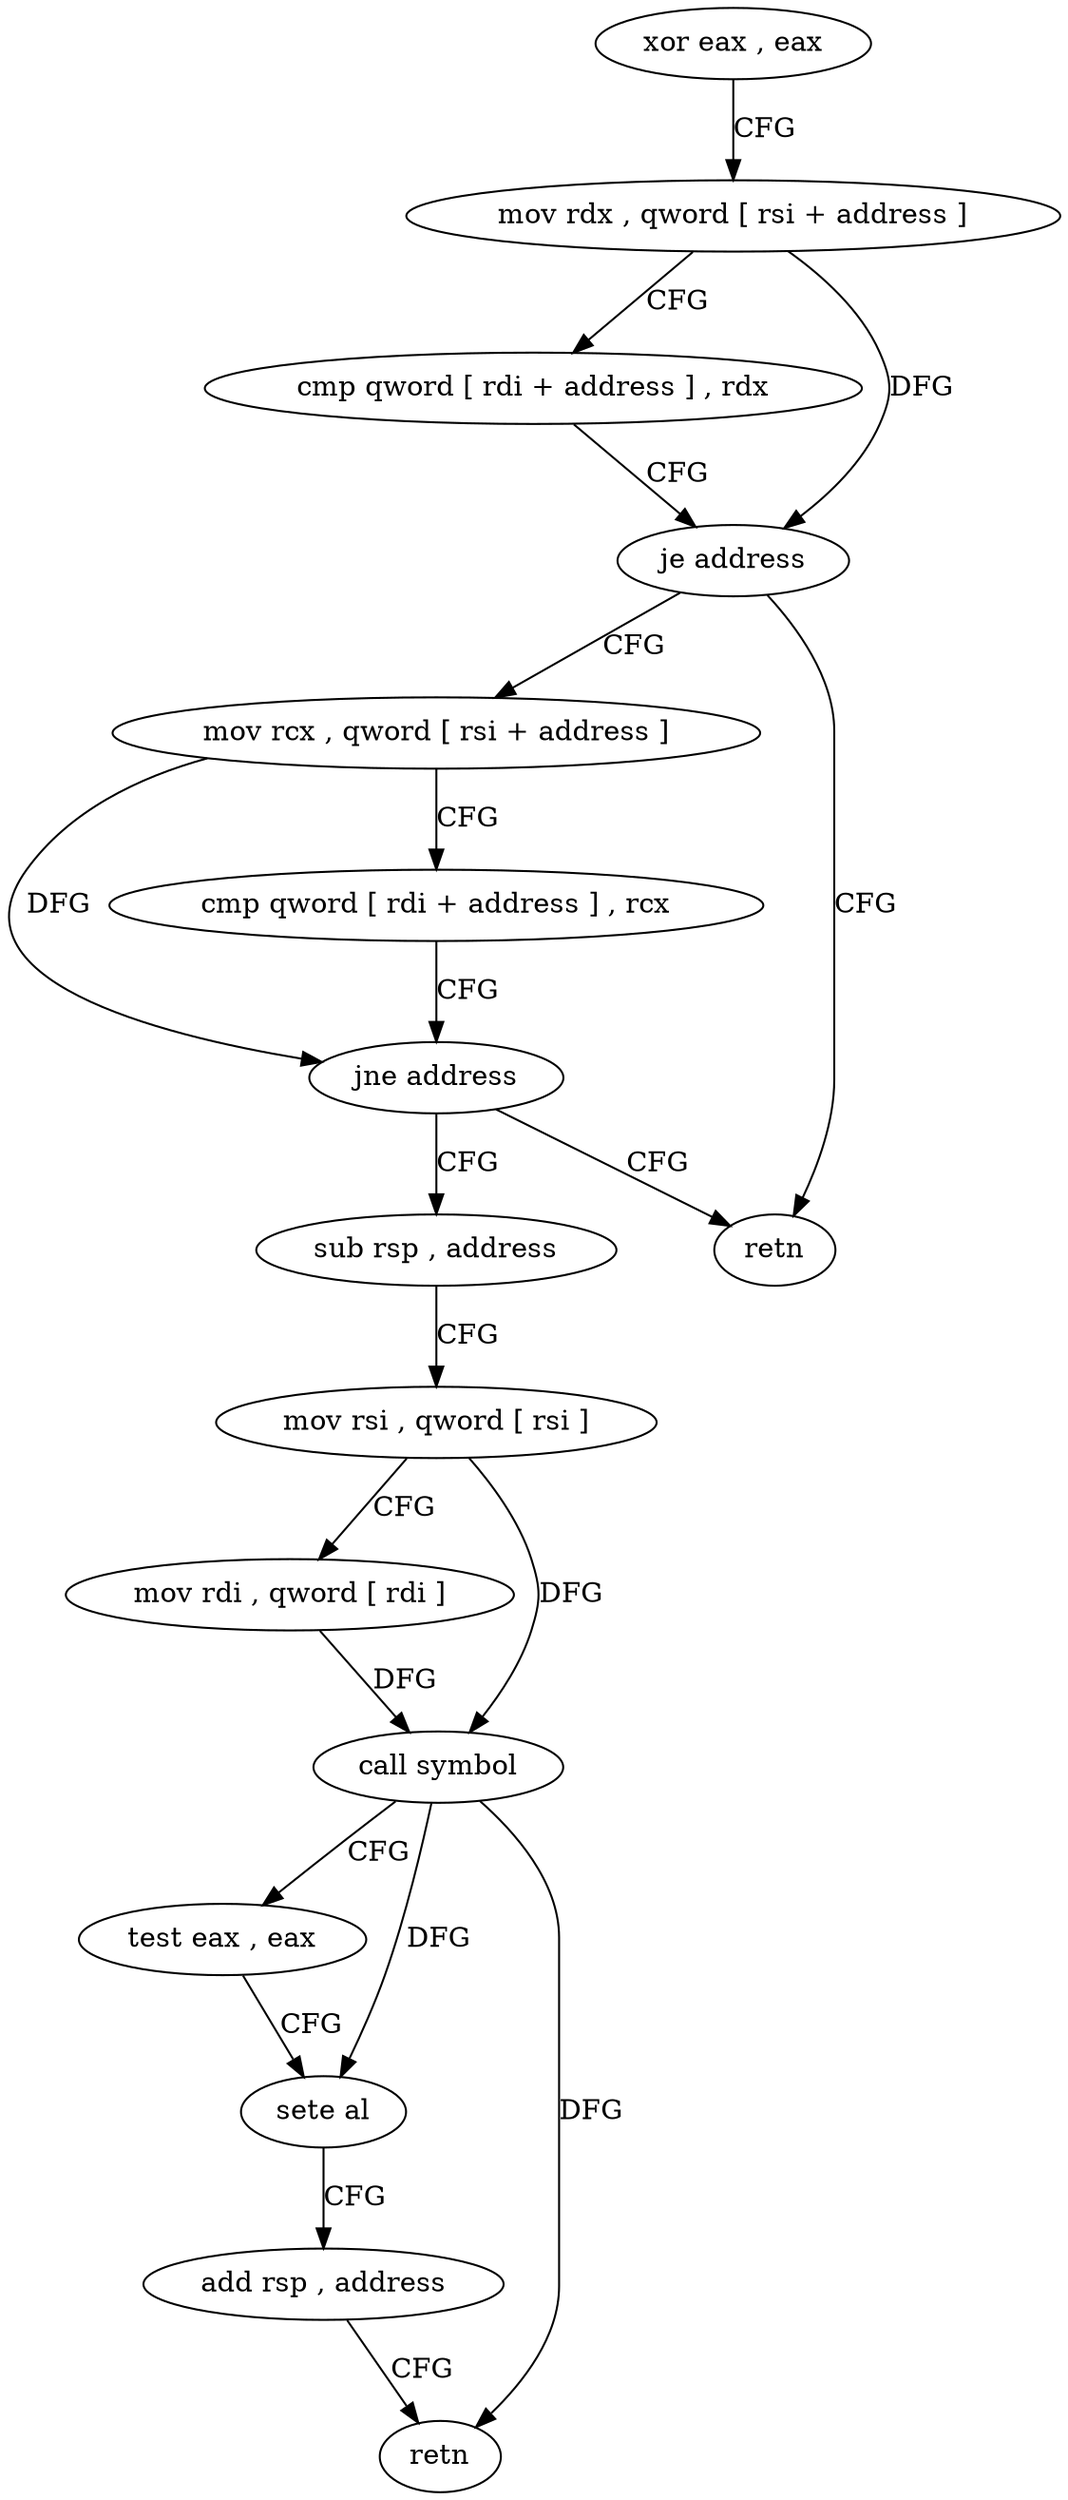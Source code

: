 digraph "func" {
"182656" [label = "xor eax , eax" ]
"182658" [label = "mov rdx , qword [ rsi + address ]" ]
"182662" [label = "cmp qword [ rdi + address ] , rdx" ]
"182666" [label = "je address" ]
"182672" [label = "mov rcx , qword [ rsi + address ]" ]
"182668" [label = "retn" ]
"182676" [label = "cmp qword [ rdi + address ] , rcx" ]
"182680" [label = "jne address" ]
"182682" [label = "sub rsp , address" ]
"182686" [label = "mov rsi , qword [ rsi ]" ]
"182689" [label = "mov rdi , qword [ rdi ]" ]
"182692" [label = "call symbol" ]
"182697" [label = "test eax , eax" ]
"182699" [label = "sete al" ]
"182702" [label = "add rsp , address" ]
"182706" [label = "retn" ]
"182656" -> "182658" [ label = "CFG" ]
"182658" -> "182662" [ label = "CFG" ]
"182658" -> "182666" [ label = "DFG" ]
"182662" -> "182666" [ label = "CFG" ]
"182666" -> "182672" [ label = "CFG" ]
"182666" -> "182668" [ label = "CFG" ]
"182672" -> "182676" [ label = "CFG" ]
"182672" -> "182680" [ label = "DFG" ]
"182676" -> "182680" [ label = "CFG" ]
"182680" -> "182668" [ label = "CFG" ]
"182680" -> "182682" [ label = "CFG" ]
"182682" -> "182686" [ label = "CFG" ]
"182686" -> "182689" [ label = "CFG" ]
"182686" -> "182692" [ label = "DFG" ]
"182689" -> "182692" [ label = "DFG" ]
"182692" -> "182697" [ label = "CFG" ]
"182692" -> "182699" [ label = "DFG" ]
"182692" -> "182706" [ label = "DFG" ]
"182697" -> "182699" [ label = "CFG" ]
"182699" -> "182702" [ label = "CFG" ]
"182702" -> "182706" [ label = "CFG" ]
}
